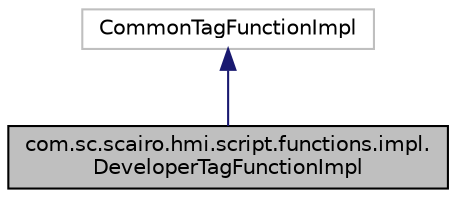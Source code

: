 digraph "com.sc.scairo.hmi.script.functions.impl.DeveloperTagFunctionImpl"
{
 // LATEX_PDF_SIZE
  edge [fontname="Helvetica",fontsize="10",labelfontname="Helvetica",labelfontsize="10"];
  node [fontname="Helvetica",fontsize="10",shape=record];
  Node1 [label="com.sc.scairo.hmi.script.functions.impl.\lDeveloperTagFunctionImpl",height=0.2,width=0.4,color="black", fillcolor="grey75", style="filled", fontcolor="black",tooltip=" "];
  Node2 -> Node1 [dir="back",color="midnightblue",fontsize="10",style="solid",fontname="Helvetica"];
  Node2 [label="CommonTagFunctionImpl",height=0.2,width=0.4,color="grey75", fillcolor="white", style="filled",tooltip=" "];
}
